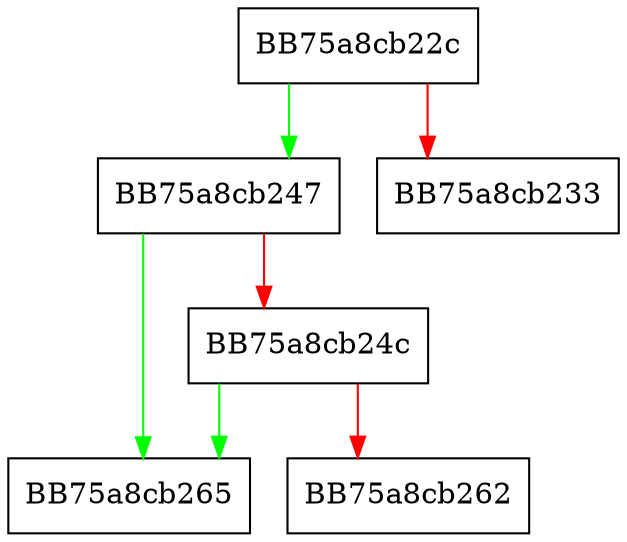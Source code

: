 digraph isctype {
  node [shape="box"];
  graph [splines=ortho];
  BB75a8cb22c -> BB75a8cb247 [color="green"];
  BB75a8cb22c -> BB75a8cb233 [color="red"];
  BB75a8cb247 -> BB75a8cb265 [color="green"];
  BB75a8cb247 -> BB75a8cb24c [color="red"];
  BB75a8cb24c -> BB75a8cb265 [color="green"];
  BB75a8cb24c -> BB75a8cb262 [color="red"];
}